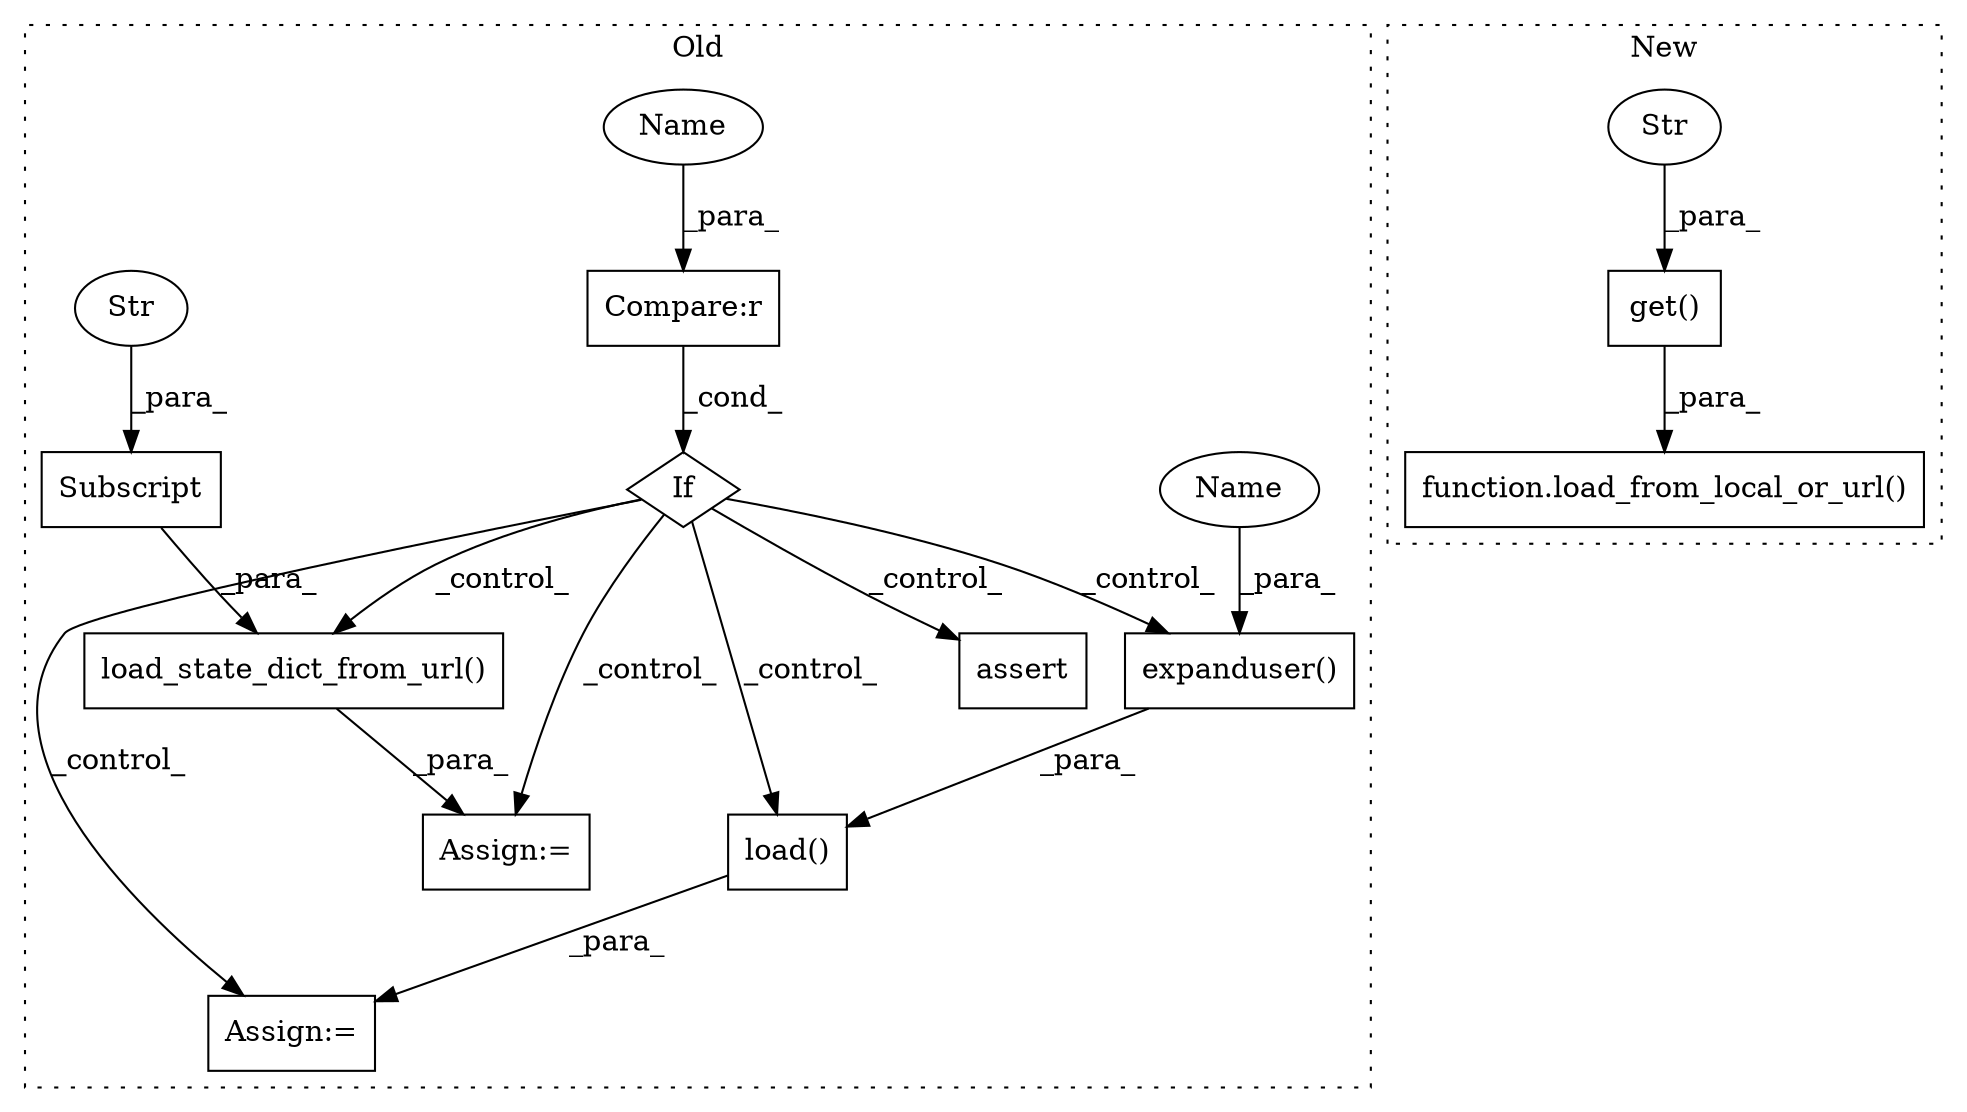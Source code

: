 digraph G {
subgraph cluster0 {
1 [label="load()" a="75" s="5667,5701" l="11,1" shape="box"];
4 [label="expanduser()" a="75" s="5678,5700" l="19,1" shape="box"];
5 [label="Compare:r" a="40" s="5625" l="15" shape="box"];
7 [label="If" a="96" s="5622" l="3" shape="diamond"];
8 [label="assert" a="65" s="5729" l="7" shape="box"];
9 [label="load_state_dict_from_url()" a="75" s="5817,5882" l="52,49" shape="box"];
10 [label="Subscript" a="63" s="5869,0" l="13,0" shape="box"];
11 [label="Str" a="66" s="5876" l="5" shape="ellipse"];
12 [label="Assign:=" a="68" s="5664" l="3" shape="box"];
13 [label="Assign:=" a="68" s="5814" l="3" shape="box"];
14 [label="Name" a="87" s="5697" l="3" shape="ellipse"];
15 [label="Name" a="87" s="5625" l="3" shape="ellipse"];
label = "Old";
style="dotted";
}
subgraph cluster1 {
2 [label="get()" a="75" s="5671,5693" l="11,1" shape="box"];
3 [label="Str" a="66" s="5682" l="5" shape="ellipse"];
6 [label="function.load_from_local_or_url()" a="75" s="5636,5704" l="23,1" shape="box"];
label = "New";
style="dotted";
}
1 -> 12 [label="_para_"];
2 -> 6 [label="_para_"];
3 -> 2 [label="_para_"];
4 -> 1 [label="_para_"];
5 -> 7 [label="_cond_"];
7 -> 13 [label="_control_"];
7 -> 9 [label="_control_"];
7 -> 12 [label="_control_"];
7 -> 4 [label="_control_"];
7 -> 1 [label="_control_"];
7 -> 8 [label="_control_"];
9 -> 13 [label="_para_"];
10 -> 9 [label="_para_"];
11 -> 10 [label="_para_"];
14 -> 4 [label="_para_"];
15 -> 5 [label="_para_"];
}